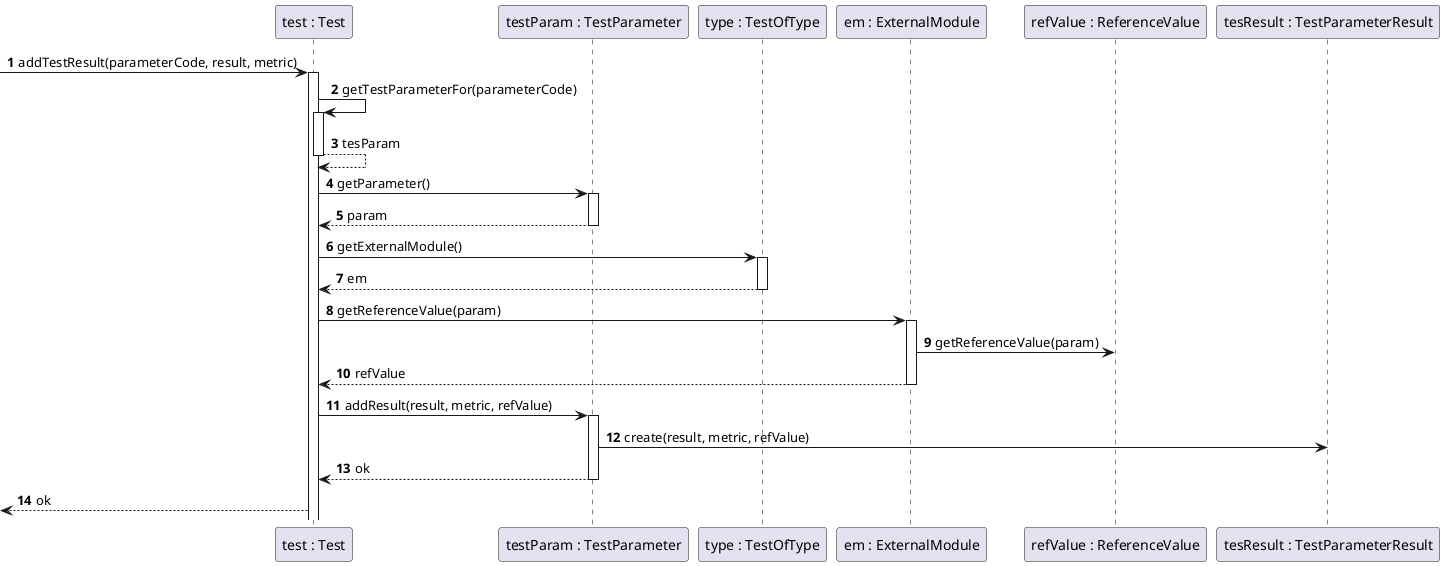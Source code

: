 @startuml
autonumber
'hide footbox


participant "test : Test" as T
participant "testParam : TestParameter" as TP
participant "type : TestOfType" as TT
participant "em : ExternalModule" as EM
participant "refValue : ReferenceValue" as RV
participant "tesResult : TestParameterResult" as PR


 -> T : addTestResult(parameterCode, result, metric)
activate T
T -> T : getTestParameterFor(parameterCode)
activate T

T --> T : tesParam
deactivate T

T -> TP : getParameter()
activate TP

TP --> T : param
deactivate TP

T -> TT : getExternalModule()
activate TT

TT --> T : em
deactivate TT

T -> EM : getReferenceValue(param)
activate EM

EM -> RV : getReferenceValue(param)

EM --> T : refValue
deactivate EM

T -> TP : addResult(result, metric, refValue)
activate TP

TP -> PR : create(result, metric, refValue)

TP --> T : ok
deactivate TP

 <-- T : ok

@enduml